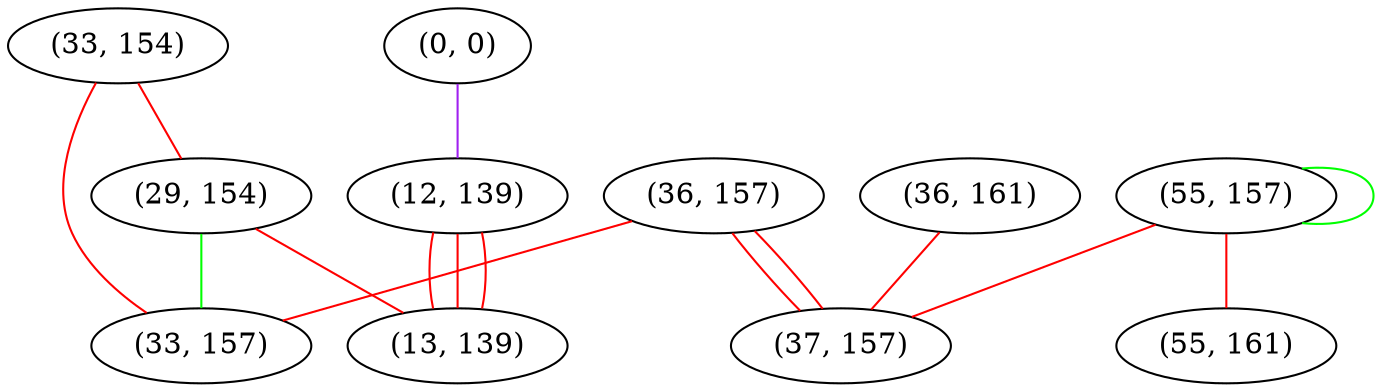 graph "" {
"(36, 157)";
"(0, 0)";
"(33, 154)";
"(29, 154)";
"(55, 157)";
"(12, 139)";
"(55, 161)";
"(33, 157)";
"(36, 161)";
"(37, 157)";
"(13, 139)";
"(36, 157)" -- "(33, 157)"  [color=red, key=0, weight=1];
"(36, 157)" -- "(37, 157)"  [color=red, key=0, weight=1];
"(36, 157)" -- "(37, 157)"  [color=red, key=1, weight=1];
"(0, 0)" -- "(12, 139)"  [color=purple, key=0, weight=4];
"(33, 154)" -- "(33, 157)"  [color=red, key=0, weight=1];
"(33, 154)" -- "(29, 154)"  [color=red, key=0, weight=1];
"(29, 154)" -- "(33, 157)"  [color=green, key=0, weight=2];
"(29, 154)" -- "(13, 139)"  [color=red, key=0, weight=1];
"(55, 157)" -- "(55, 157)"  [color=green, key=0, weight=2];
"(55, 157)" -- "(37, 157)"  [color=red, key=0, weight=1];
"(55, 157)" -- "(55, 161)"  [color=red, key=0, weight=1];
"(12, 139)" -- "(13, 139)"  [color=red, key=0, weight=1];
"(12, 139)" -- "(13, 139)"  [color=red, key=1, weight=1];
"(12, 139)" -- "(13, 139)"  [color=red, key=2, weight=1];
"(36, 161)" -- "(37, 157)"  [color=red, key=0, weight=1];
}
